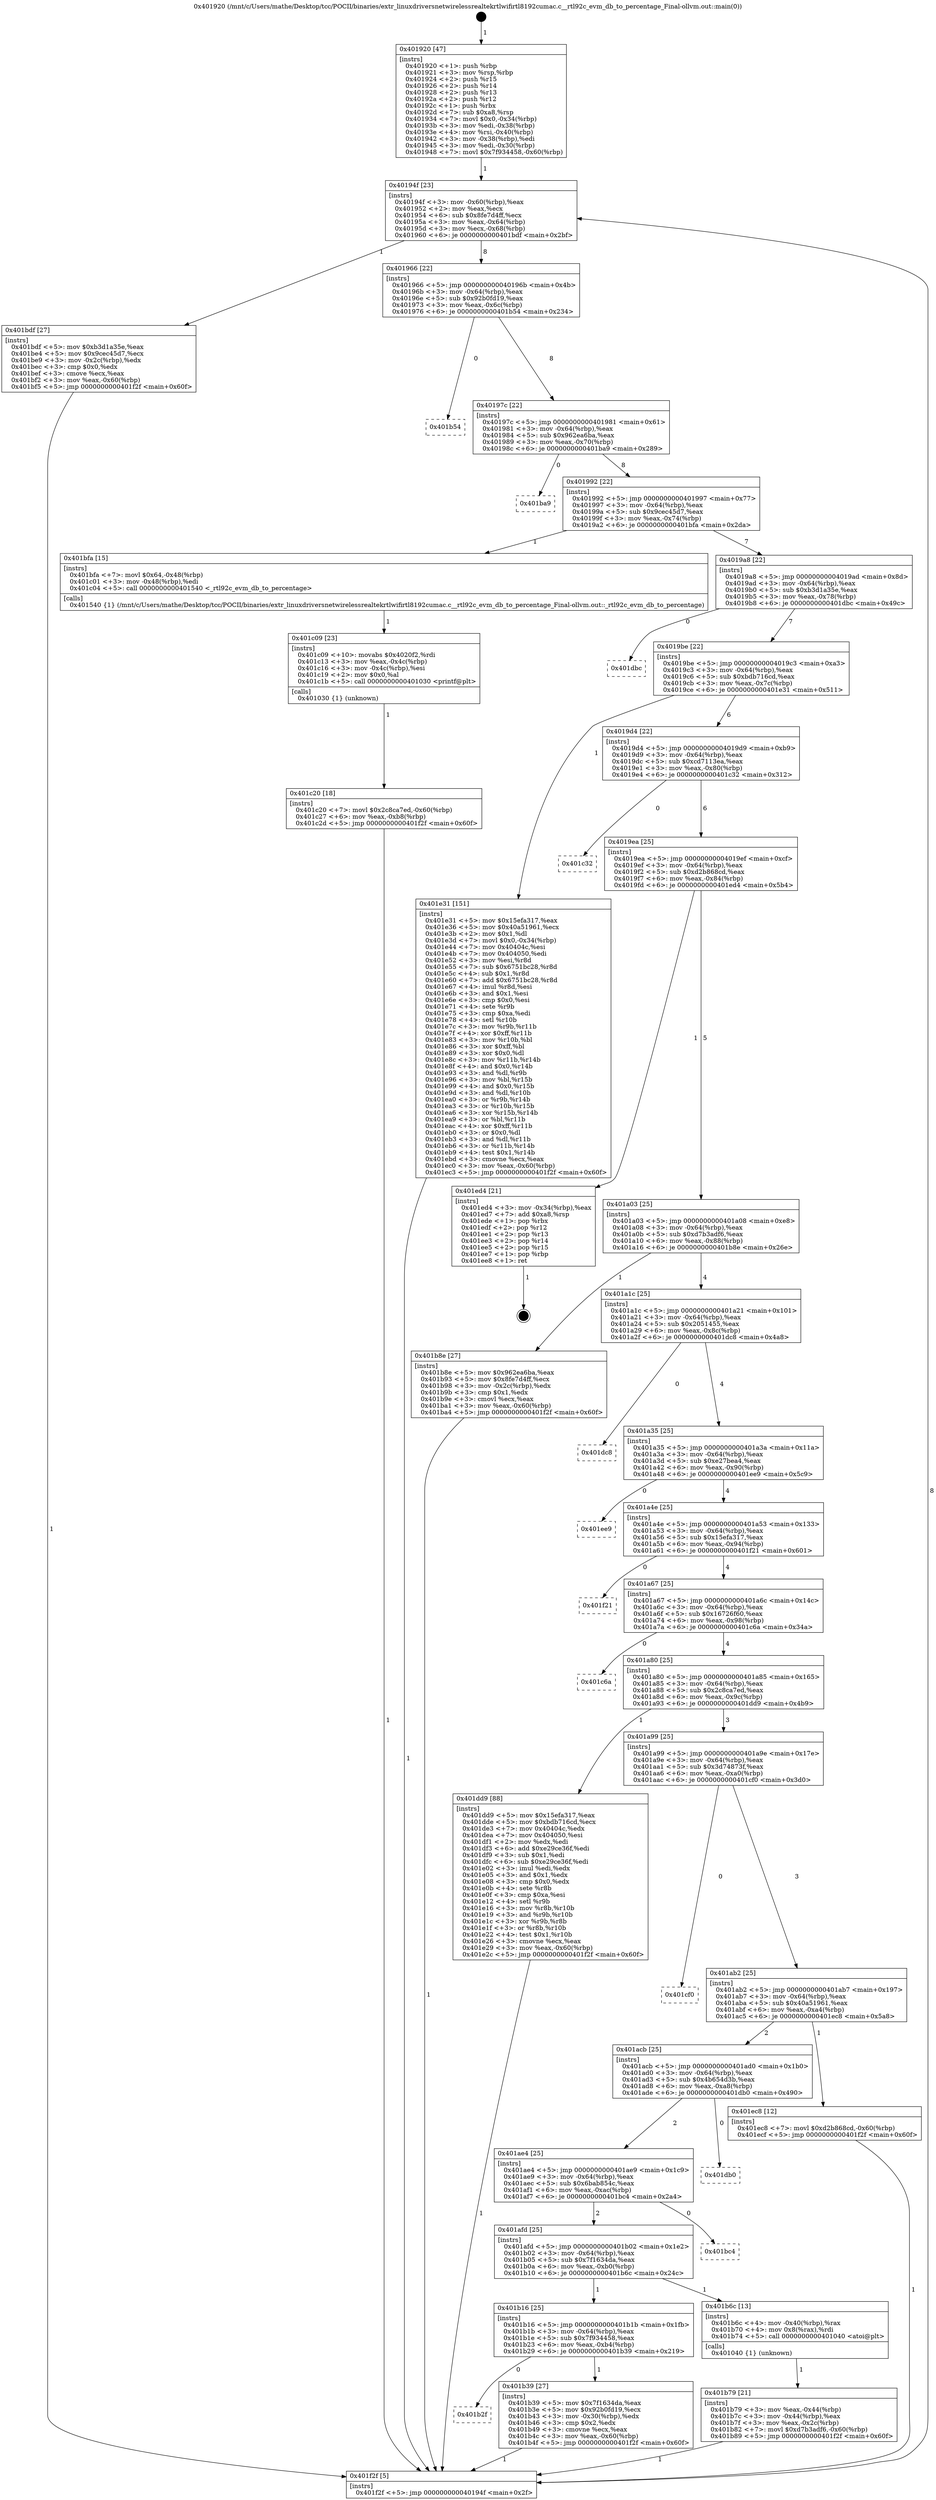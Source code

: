 digraph "0x401920" {
  label = "0x401920 (/mnt/c/Users/mathe/Desktop/tcc/POCII/binaries/extr_linuxdriversnetwirelessrealtekrtlwifirtl8192cumac.c__rtl92c_evm_db_to_percentage_Final-ollvm.out::main(0))"
  labelloc = "t"
  node[shape=record]

  Entry [label="",width=0.3,height=0.3,shape=circle,fillcolor=black,style=filled]
  "0x40194f" [label="{
     0x40194f [23]\l
     | [instrs]\l
     &nbsp;&nbsp;0x40194f \<+3\>: mov -0x60(%rbp),%eax\l
     &nbsp;&nbsp;0x401952 \<+2\>: mov %eax,%ecx\l
     &nbsp;&nbsp;0x401954 \<+6\>: sub $0x8fe7d4ff,%ecx\l
     &nbsp;&nbsp;0x40195a \<+3\>: mov %eax,-0x64(%rbp)\l
     &nbsp;&nbsp;0x40195d \<+3\>: mov %ecx,-0x68(%rbp)\l
     &nbsp;&nbsp;0x401960 \<+6\>: je 0000000000401bdf \<main+0x2bf\>\l
  }"]
  "0x401bdf" [label="{
     0x401bdf [27]\l
     | [instrs]\l
     &nbsp;&nbsp;0x401bdf \<+5\>: mov $0xb3d1a35e,%eax\l
     &nbsp;&nbsp;0x401be4 \<+5\>: mov $0x9cec45d7,%ecx\l
     &nbsp;&nbsp;0x401be9 \<+3\>: mov -0x2c(%rbp),%edx\l
     &nbsp;&nbsp;0x401bec \<+3\>: cmp $0x0,%edx\l
     &nbsp;&nbsp;0x401bef \<+3\>: cmove %ecx,%eax\l
     &nbsp;&nbsp;0x401bf2 \<+3\>: mov %eax,-0x60(%rbp)\l
     &nbsp;&nbsp;0x401bf5 \<+5\>: jmp 0000000000401f2f \<main+0x60f\>\l
  }"]
  "0x401966" [label="{
     0x401966 [22]\l
     | [instrs]\l
     &nbsp;&nbsp;0x401966 \<+5\>: jmp 000000000040196b \<main+0x4b\>\l
     &nbsp;&nbsp;0x40196b \<+3\>: mov -0x64(%rbp),%eax\l
     &nbsp;&nbsp;0x40196e \<+5\>: sub $0x92b0fd19,%eax\l
     &nbsp;&nbsp;0x401973 \<+3\>: mov %eax,-0x6c(%rbp)\l
     &nbsp;&nbsp;0x401976 \<+6\>: je 0000000000401b54 \<main+0x234\>\l
  }"]
  Exit [label="",width=0.3,height=0.3,shape=circle,fillcolor=black,style=filled,peripheries=2]
  "0x401b54" [label="{
     0x401b54\l
  }", style=dashed]
  "0x40197c" [label="{
     0x40197c [22]\l
     | [instrs]\l
     &nbsp;&nbsp;0x40197c \<+5\>: jmp 0000000000401981 \<main+0x61\>\l
     &nbsp;&nbsp;0x401981 \<+3\>: mov -0x64(%rbp),%eax\l
     &nbsp;&nbsp;0x401984 \<+5\>: sub $0x962ea6ba,%eax\l
     &nbsp;&nbsp;0x401989 \<+3\>: mov %eax,-0x70(%rbp)\l
     &nbsp;&nbsp;0x40198c \<+6\>: je 0000000000401ba9 \<main+0x289\>\l
  }"]
  "0x401c20" [label="{
     0x401c20 [18]\l
     | [instrs]\l
     &nbsp;&nbsp;0x401c20 \<+7\>: movl $0x2c8ca7ed,-0x60(%rbp)\l
     &nbsp;&nbsp;0x401c27 \<+6\>: mov %eax,-0xb8(%rbp)\l
     &nbsp;&nbsp;0x401c2d \<+5\>: jmp 0000000000401f2f \<main+0x60f\>\l
  }"]
  "0x401ba9" [label="{
     0x401ba9\l
  }", style=dashed]
  "0x401992" [label="{
     0x401992 [22]\l
     | [instrs]\l
     &nbsp;&nbsp;0x401992 \<+5\>: jmp 0000000000401997 \<main+0x77\>\l
     &nbsp;&nbsp;0x401997 \<+3\>: mov -0x64(%rbp),%eax\l
     &nbsp;&nbsp;0x40199a \<+5\>: sub $0x9cec45d7,%eax\l
     &nbsp;&nbsp;0x40199f \<+3\>: mov %eax,-0x74(%rbp)\l
     &nbsp;&nbsp;0x4019a2 \<+6\>: je 0000000000401bfa \<main+0x2da\>\l
  }"]
  "0x401c09" [label="{
     0x401c09 [23]\l
     | [instrs]\l
     &nbsp;&nbsp;0x401c09 \<+10\>: movabs $0x4020f2,%rdi\l
     &nbsp;&nbsp;0x401c13 \<+3\>: mov %eax,-0x4c(%rbp)\l
     &nbsp;&nbsp;0x401c16 \<+3\>: mov -0x4c(%rbp),%esi\l
     &nbsp;&nbsp;0x401c19 \<+2\>: mov $0x0,%al\l
     &nbsp;&nbsp;0x401c1b \<+5\>: call 0000000000401030 \<printf@plt\>\l
     | [calls]\l
     &nbsp;&nbsp;0x401030 \{1\} (unknown)\l
  }"]
  "0x401bfa" [label="{
     0x401bfa [15]\l
     | [instrs]\l
     &nbsp;&nbsp;0x401bfa \<+7\>: movl $0x64,-0x48(%rbp)\l
     &nbsp;&nbsp;0x401c01 \<+3\>: mov -0x48(%rbp),%edi\l
     &nbsp;&nbsp;0x401c04 \<+5\>: call 0000000000401540 \<_rtl92c_evm_db_to_percentage\>\l
     | [calls]\l
     &nbsp;&nbsp;0x401540 \{1\} (/mnt/c/Users/mathe/Desktop/tcc/POCII/binaries/extr_linuxdriversnetwirelessrealtekrtlwifirtl8192cumac.c__rtl92c_evm_db_to_percentage_Final-ollvm.out::_rtl92c_evm_db_to_percentage)\l
  }"]
  "0x4019a8" [label="{
     0x4019a8 [22]\l
     | [instrs]\l
     &nbsp;&nbsp;0x4019a8 \<+5\>: jmp 00000000004019ad \<main+0x8d\>\l
     &nbsp;&nbsp;0x4019ad \<+3\>: mov -0x64(%rbp),%eax\l
     &nbsp;&nbsp;0x4019b0 \<+5\>: sub $0xb3d1a35e,%eax\l
     &nbsp;&nbsp;0x4019b5 \<+3\>: mov %eax,-0x78(%rbp)\l
     &nbsp;&nbsp;0x4019b8 \<+6\>: je 0000000000401dbc \<main+0x49c\>\l
  }"]
  "0x401b79" [label="{
     0x401b79 [21]\l
     | [instrs]\l
     &nbsp;&nbsp;0x401b79 \<+3\>: mov %eax,-0x44(%rbp)\l
     &nbsp;&nbsp;0x401b7c \<+3\>: mov -0x44(%rbp),%eax\l
     &nbsp;&nbsp;0x401b7f \<+3\>: mov %eax,-0x2c(%rbp)\l
     &nbsp;&nbsp;0x401b82 \<+7\>: movl $0xd7b3adf6,-0x60(%rbp)\l
     &nbsp;&nbsp;0x401b89 \<+5\>: jmp 0000000000401f2f \<main+0x60f\>\l
  }"]
  "0x401dbc" [label="{
     0x401dbc\l
  }", style=dashed]
  "0x4019be" [label="{
     0x4019be [22]\l
     | [instrs]\l
     &nbsp;&nbsp;0x4019be \<+5\>: jmp 00000000004019c3 \<main+0xa3\>\l
     &nbsp;&nbsp;0x4019c3 \<+3\>: mov -0x64(%rbp),%eax\l
     &nbsp;&nbsp;0x4019c6 \<+5\>: sub $0xbdb716cd,%eax\l
     &nbsp;&nbsp;0x4019cb \<+3\>: mov %eax,-0x7c(%rbp)\l
     &nbsp;&nbsp;0x4019ce \<+6\>: je 0000000000401e31 \<main+0x511\>\l
  }"]
  "0x401920" [label="{
     0x401920 [47]\l
     | [instrs]\l
     &nbsp;&nbsp;0x401920 \<+1\>: push %rbp\l
     &nbsp;&nbsp;0x401921 \<+3\>: mov %rsp,%rbp\l
     &nbsp;&nbsp;0x401924 \<+2\>: push %r15\l
     &nbsp;&nbsp;0x401926 \<+2\>: push %r14\l
     &nbsp;&nbsp;0x401928 \<+2\>: push %r13\l
     &nbsp;&nbsp;0x40192a \<+2\>: push %r12\l
     &nbsp;&nbsp;0x40192c \<+1\>: push %rbx\l
     &nbsp;&nbsp;0x40192d \<+7\>: sub $0xa8,%rsp\l
     &nbsp;&nbsp;0x401934 \<+7\>: movl $0x0,-0x34(%rbp)\l
     &nbsp;&nbsp;0x40193b \<+3\>: mov %edi,-0x38(%rbp)\l
     &nbsp;&nbsp;0x40193e \<+4\>: mov %rsi,-0x40(%rbp)\l
     &nbsp;&nbsp;0x401942 \<+3\>: mov -0x38(%rbp),%edi\l
     &nbsp;&nbsp;0x401945 \<+3\>: mov %edi,-0x30(%rbp)\l
     &nbsp;&nbsp;0x401948 \<+7\>: movl $0x7f934458,-0x60(%rbp)\l
  }"]
  "0x401e31" [label="{
     0x401e31 [151]\l
     | [instrs]\l
     &nbsp;&nbsp;0x401e31 \<+5\>: mov $0x15efa317,%eax\l
     &nbsp;&nbsp;0x401e36 \<+5\>: mov $0x40a51961,%ecx\l
     &nbsp;&nbsp;0x401e3b \<+2\>: mov $0x1,%dl\l
     &nbsp;&nbsp;0x401e3d \<+7\>: movl $0x0,-0x34(%rbp)\l
     &nbsp;&nbsp;0x401e44 \<+7\>: mov 0x40404c,%esi\l
     &nbsp;&nbsp;0x401e4b \<+7\>: mov 0x404050,%edi\l
     &nbsp;&nbsp;0x401e52 \<+3\>: mov %esi,%r8d\l
     &nbsp;&nbsp;0x401e55 \<+7\>: sub $0x6751bc28,%r8d\l
     &nbsp;&nbsp;0x401e5c \<+4\>: sub $0x1,%r8d\l
     &nbsp;&nbsp;0x401e60 \<+7\>: add $0x6751bc28,%r8d\l
     &nbsp;&nbsp;0x401e67 \<+4\>: imul %r8d,%esi\l
     &nbsp;&nbsp;0x401e6b \<+3\>: and $0x1,%esi\l
     &nbsp;&nbsp;0x401e6e \<+3\>: cmp $0x0,%esi\l
     &nbsp;&nbsp;0x401e71 \<+4\>: sete %r9b\l
     &nbsp;&nbsp;0x401e75 \<+3\>: cmp $0xa,%edi\l
     &nbsp;&nbsp;0x401e78 \<+4\>: setl %r10b\l
     &nbsp;&nbsp;0x401e7c \<+3\>: mov %r9b,%r11b\l
     &nbsp;&nbsp;0x401e7f \<+4\>: xor $0xff,%r11b\l
     &nbsp;&nbsp;0x401e83 \<+3\>: mov %r10b,%bl\l
     &nbsp;&nbsp;0x401e86 \<+3\>: xor $0xff,%bl\l
     &nbsp;&nbsp;0x401e89 \<+3\>: xor $0x0,%dl\l
     &nbsp;&nbsp;0x401e8c \<+3\>: mov %r11b,%r14b\l
     &nbsp;&nbsp;0x401e8f \<+4\>: and $0x0,%r14b\l
     &nbsp;&nbsp;0x401e93 \<+3\>: and %dl,%r9b\l
     &nbsp;&nbsp;0x401e96 \<+3\>: mov %bl,%r15b\l
     &nbsp;&nbsp;0x401e99 \<+4\>: and $0x0,%r15b\l
     &nbsp;&nbsp;0x401e9d \<+3\>: and %dl,%r10b\l
     &nbsp;&nbsp;0x401ea0 \<+3\>: or %r9b,%r14b\l
     &nbsp;&nbsp;0x401ea3 \<+3\>: or %r10b,%r15b\l
     &nbsp;&nbsp;0x401ea6 \<+3\>: xor %r15b,%r14b\l
     &nbsp;&nbsp;0x401ea9 \<+3\>: or %bl,%r11b\l
     &nbsp;&nbsp;0x401eac \<+4\>: xor $0xff,%r11b\l
     &nbsp;&nbsp;0x401eb0 \<+3\>: or $0x0,%dl\l
     &nbsp;&nbsp;0x401eb3 \<+3\>: and %dl,%r11b\l
     &nbsp;&nbsp;0x401eb6 \<+3\>: or %r11b,%r14b\l
     &nbsp;&nbsp;0x401eb9 \<+4\>: test $0x1,%r14b\l
     &nbsp;&nbsp;0x401ebd \<+3\>: cmovne %ecx,%eax\l
     &nbsp;&nbsp;0x401ec0 \<+3\>: mov %eax,-0x60(%rbp)\l
     &nbsp;&nbsp;0x401ec3 \<+5\>: jmp 0000000000401f2f \<main+0x60f\>\l
  }"]
  "0x4019d4" [label="{
     0x4019d4 [22]\l
     | [instrs]\l
     &nbsp;&nbsp;0x4019d4 \<+5\>: jmp 00000000004019d9 \<main+0xb9\>\l
     &nbsp;&nbsp;0x4019d9 \<+3\>: mov -0x64(%rbp),%eax\l
     &nbsp;&nbsp;0x4019dc \<+5\>: sub $0xcd7113ea,%eax\l
     &nbsp;&nbsp;0x4019e1 \<+3\>: mov %eax,-0x80(%rbp)\l
     &nbsp;&nbsp;0x4019e4 \<+6\>: je 0000000000401c32 \<main+0x312\>\l
  }"]
  "0x401f2f" [label="{
     0x401f2f [5]\l
     | [instrs]\l
     &nbsp;&nbsp;0x401f2f \<+5\>: jmp 000000000040194f \<main+0x2f\>\l
  }"]
  "0x401c32" [label="{
     0x401c32\l
  }", style=dashed]
  "0x4019ea" [label="{
     0x4019ea [25]\l
     | [instrs]\l
     &nbsp;&nbsp;0x4019ea \<+5\>: jmp 00000000004019ef \<main+0xcf\>\l
     &nbsp;&nbsp;0x4019ef \<+3\>: mov -0x64(%rbp),%eax\l
     &nbsp;&nbsp;0x4019f2 \<+5\>: sub $0xd2b868cd,%eax\l
     &nbsp;&nbsp;0x4019f7 \<+6\>: mov %eax,-0x84(%rbp)\l
     &nbsp;&nbsp;0x4019fd \<+6\>: je 0000000000401ed4 \<main+0x5b4\>\l
  }"]
  "0x401b2f" [label="{
     0x401b2f\l
  }", style=dashed]
  "0x401ed4" [label="{
     0x401ed4 [21]\l
     | [instrs]\l
     &nbsp;&nbsp;0x401ed4 \<+3\>: mov -0x34(%rbp),%eax\l
     &nbsp;&nbsp;0x401ed7 \<+7\>: add $0xa8,%rsp\l
     &nbsp;&nbsp;0x401ede \<+1\>: pop %rbx\l
     &nbsp;&nbsp;0x401edf \<+2\>: pop %r12\l
     &nbsp;&nbsp;0x401ee1 \<+2\>: pop %r13\l
     &nbsp;&nbsp;0x401ee3 \<+2\>: pop %r14\l
     &nbsp;&nbsp;0x401ee5 \<+2\>: pop %r15\l
     &nbsp;&nbsp;0x401ee7 \<+1\>: pop %rbp\l
     &nbsp;&nbsp;0x401ee8 \<+1\>: ret\l
  }"]
  "0x401a03" [label="{
     0x401a03 [25]\l
     | [instrs]\l
     &nbsp;&nbsp;0x401a03 \<+5\>: jmp 0000000000401a08 \<main+0xe8\>\l
     &nbsp;&nbsp;0x401a08 \<+3\>: mov -0x64(%rbp),%eax\l
     &nbsp;&nbsp;0x401a0b \<+5\>: sub $0xd7b3adf6,%eax\l
     &nbsp;&nbsp;0x401a10 \<+6\>: mov %eax,-0x88(%rbp)\l
     &nbsp;&nbsp;0x401a16 \<+6\>: je 0000000000401b8e \<main+0x26e\>\l
  }"]
  "0x401b39" [label="{
     0x401b39 [27]\l
     | [instrs]\l
     &nbsp;&nbsp;0x401b39 \<+5\>: mov $0x7f1634da,%eax\l
     &nbsp;&nbsp;0x401b3e \<+5\>: mov $0x92b0fd19,%ecx\l
     &nbsp;&nbsp;0x401b43 \<+3\>: mov -0x30(%rbp),%edx\l
     &nbsp;&nbsp;0x401b46 \<+3\>: cmp $0x2,%edx\l
     &nbsp;&nbsp;0x401b49 \<+3\>: cmovne %ecx,%eax\l
     &nbsp;&nbsp;0x401b4c \<+3\>: mov %eax,-0x60(%rbp)\l
     &nbsp;&nbsp;0x401b4f \<+5\>: jmp 0000000000401f2f \<main+0x60f\>\l
  }"]
  "0x401b8e" [label="{
     0x401b8e [27]\l
     | [instrs]\l
     &nbsp;&nbsp;0x401b8e \<+5\>: mov $0x962ea6ba,%eax\l
     &nbsp;&nbsp;0x401b93 \<+5\>: mov $0x8fe7d4ff,%ecx\l
     &nbsp;&nbsp;0x401b98 \<+3\>: mov -0x2c(%rbp),%edx\l
     &nbsp;&nbsp;0x401b9b \<+3\>: cmp $0x1,%edx\l
     &nbsp;&nbsp;0x401b9e \<+3\>: cmovl %ecx,%eax\l
     &nbsp;&nbsp;0x401ba1 \<+3\>: mov %eax,-0x60(%rbp)\l
     &nbsp;&nbsp;0x401ba4 \<+5\>: jmp 0000000000401f2f \<main+0x60f\>\l
  }"]
  "0x401a1c" [label="{
     0x401a1c [25]\l
     | [instrs]\l
     &nbsp;&nbsp;0x401a1c \<+5\>: jmp 0000000000401a21 \<main+0x101\>\l
     &nbsp;&nbsp;0x401a21 \<+3\>: mov -0x64(%rbp),%eax\l
     &nbsp;&nbsp;0x401a24 \<+5\>: sub $0x2051455,%eax\l
     &nbsp;&nbsp;0x401a29 \<+6\>: mov %eax,-0x8c(%rbp)\l
     &nbsp;&nbsp;0x401a2f \<+6\>: je 0000000000401dc8 \<main+0x4a8\>\l
  }"]
  "0x401b16" [label="{
     0x401b16 [25]\l
     | [instrs]\l
     &nbsp;&nbsp;0x401b16 \<+5\>: jmp 0000000000401b1b \<main+0x1fb\>\l
     &nbsp;&nbsp;0x401b1b \<+3\>: mov -0x64(%rbp),%eax\l
     &nbsp;&nbsp;0x401b1e \<+5\>: sub $0x7f934458,%eax\l
     &nbsp;&nbsp;0x401b23 \<+6\>: mov %eax,-0xb4(%rbp)\l
     &nbsp;&nbsp;0x401b29 \<+6\>: je 0000000000401b39 \<main+0x219\>\l
  }"]
  "0x401dc8" [label="{
     0x401dc8\l
  }", style=dashed]
  "0x401a35" [label="{
     0x401a35 [25]\l
     | [instrs]\l
     &nbsp;&nbsp;0x401a35 \<+5\>: jmp 0000000000401a3a \<main+0x11a\>\l
     &nbsp;&nbsp;0x401a3a \<+3\>: mov -0x64(%rbp),%eax\l
     &nbsp;&nbsp;0x401a3d \<+5\>: sub $0xe27bea4,%eax\l
     &nbsp;&nbsp;0x401a42 \<+6\>: mov %eax,-0x90(%rbp)\l
     &nbsp;&nbsp;0x401a48 \<+6\>: je 0000000000401ee9 \<main+0x5c9\>\l
  }"]
  "0x401b6c" [label="{
     0x401b6c [13]\l
     | [instrs]\l
     &nbsp;&nbsp;0x401b6c \<+4\>: mov -0x40(%rbp),%rax\l
     &nbsp;&nbsp;0x401b70 \<+4\>: mov 0x8(%rax),%rdi\l
     &nbsp;&nbsp;0x401b74 \<+5\>: call 0000000000401040 \<atoi@plt\>\l
     | [calls]\l
     &nbsp;&nbsp;0x401040 \{1\} (unknown)\l
  }"]
  "0x401ee9" [label="{
     0x401ee9\l
  }", style=dashed]
  "0x401a4e" [label="{
     0x401a4e [25]\l
     | [instrs]\l
     &nbsp;&nbsp;0x401a4e \<+5\>: jmp 0000000000401a53 \<main+0x133\>\l
     &nbsp;&nbsp;0x401a53 \<+3\>: mov -0x64(%rbp),%eax\l
     &nbsp;&nbsp;0x401a56 \<+5\>: sub $0x15efa317,%eax\l
     &nbsp;&nbsp;0x401a5b \<+6\>: mov %eax,-0x94(%rbp)\l
     &nbsp;&nbsp;0x401a61 \<+6\>: je 0000000000401f21 \<main+0x601\>\l
  }"]
  "0x401afd" [label="{
     0x401afd [25]\l
     | [instrs]\l
     &nbsp;&nbsp;0x401afd \<+5\>: jmp 0000000000401b02 \<main+0x1e2\>\l
     &nbsp;&nbsp;0x401b02 \<+3\>: mov -0x64(%rbp),%eax\l
     &nbsp;&nbsp;0x401b05 \<+5\>: sub $0x7f1634da,%eax\l
     &nbsp;&nbsp;0x401b0a \<+6\>: mov %eax,-0xb0(%rbp)\l
     &nbsp;&nbsp;0x401b10 \<+6\>: je 0000000000401b6c \<main+0x24c\>\l
  }"]
  "0x401f21" [label="{
     0x401f21\l
  }", style=dashed]
  "0x401a67" [label="{
     0x401a67 [25]\l
     | [instrs]\l
     &nbsp;&nbsp;0x401a67 \<+5\>: jmp 0000000000401a6c \<main+0x14c\>\l
     &nbsp;&nbsp;0x401a6c \<+3\>: mov -0x64(%rbp),%eax\l
     &nbsp;&nbsp;0x401a6f \<+5\>: sub $0x16726f60,%eax\l
     &nbsp;&nbsp;0x401a74 \<+6\>: mov %eax,-0x98(%rbp)\l
     &nbsp;&nbsp;0x401a7a \<+6\>: je 0000000000401c6a \<main+0x34a\>\l
  }"]
  "0x401bc4" [label="{
     0x401bc4\l
  }", style=dashed]
  "0x401c6a" [label="{
     0x401c6a\l
  }", style=dashed]
  "0x401a80" [label="{
     0x401a80 [25]\l
     | [instrs]\l
     &nbsp;&nbsp;0x401a80 \<+5\>: jmp 0000000000401a85 \<main+0x165\>\l
     &nbsp;&nbsp;0x401a85 \<+3\>: mov -0x64(%rbp),%eax\l
     &nbsp;&nbsp;0x401a88 \<+5\>: sub $0x2c8ca7ed,%eax\l
     &nbsp;&nbsp;0x401a8d \<+6\>: mov %eax,-0x9c(%rbp)\l
     &nbsp;&nbsp;0x401a93 \<+6\>: je 0000000000401dd9 \<main+0x4b9\>\l
  }"]
  "0x401ae4" [label="{
     0x401ae4 [25]\l
     | [instrs]\l
     &nbsp;&nbsp;0x401ae4 \<+5\>: jmp 0000000000401ae9 \<main+0x1c9\>\l
     &nbsp;&nbsp;0x401ae9 \<+3\>: mov -0x64(%rbp),%eax\l
     &nbsp;&nbsp;0x401aec \<+5\>: sub $0x6bab854c,%eax\l
     &nbsp;&nbsp;0x401af1 \<+6\>: mov %eax,-0xac(%rbp)\l
     &nbsp;&nbsp;0x401af7 \<+6\>: je 0000000000401bc4 \<main+0x2a4\>\l
  }"]
  "0x401dd9" [label="{
     0x401dd9 [88]\l
     | [instrs]\l
     &nbsp;&nbsp;0x401dd9 \<+5\>: mov $0x15efa317,%eax\l
     &nbsp;&nbsp;0x401dde \<+5\>: mov $0xbdb716cd,%ecx\l
     &nbsp;&nbsp;0x401de3 \<+7\>: mov 0x40404c,%edx\l
     &nbsp;&nbsp;0x401dea \<+7\>: mov 0x404050,%esi\l
     &nbsp;&nbsp;0x401df1 \<+2\>: mov %edx,%edi\l
     &nbsp;&nbsp;0x401df3 \<+6\>: add $0xe29ce36f,%edi\l
     &nbsp;&nbsp;0x401df9 \<+3\>: sub $0x1,%edi\l
     &nbsp;&nbsp;0x401dfc \<+6\>: sub $0xe29ce36f,%edi\l
     &nbsp;&nbsp;0x401e02 \<+3\>: imul %edi,%edx\l
     &nbsp;&nbsp;0x401e05 \<+3\>: and $0x1,%edx\l
     &nbsp;&nbsp;0x401e08 \<+3\>: cmp $0x0,%edx\l
     &nbsp;&nbsp;0x401e0b \<+4\>: sete %r8b\l
     &nbsp;&nbsp;0x401e0f \<+3\>: cmp $0xa,%esi\l
     &nbsp;&nbsp;0x401e12 \<+4\>: setl %r9b\l
     &nbsp;&nbsp;0x401e16 \<+3\>: mov %r8b,%r10b\l
     &nbsp;&nbsp;0x401e19 \<+3\>: and %r9b,%r10b\l
     &nbsp;&nbsp;0x401e1c \<+3\>: xor %r9b,%r8b\l
     &nbsp;&nbsp;0x401e1f \<+3\>: or %r8b,%r10b\l
     &nbsp;&nbsp;0x401e22 \<+4\>: test $0x1,%r10b\l
     &nbsp;&nbsp;0x401e26 \<+3\>: cmovne %ecx,%eax\l
     &nbsp;&nbsp;0x401e29 \<+3\>: mov %eax,-0x60(%rbp)\l
     &nbsp;&nbsp;0x401e2c \<+5\>: jmp 0000000000401f2f \<main+0x60f\>\l
  }"]
  "0x401a99" [label="{
     0x401a99 [25]\l
     | [instrs]\l
     &nbsp;&nbsp;0x401a99 \<+5\>: jmp 0000000000401a9e \<main+0x17e\>\l
     &nbsp;&nbsp;0x401a9e \<+3\>: mov -0x64(%rbp),%eax\l
     &nbsp;&nbsp;0x401aa1 \<+5\>: sub $0x3d74873f,%eax\l
     &nbsp;&nbsp;0x401aa6 \<+6\>: mov %eax,-0xa0(%rbp)\l
     &nbsp;&nbsp;0x401aac \<+6\>: je 0000000000401cf0 \<main+0x3d0\>\l
  }"]
  "0x401db0" [label="{
     0x401db0\l
  }", style=dashed]
  "0x401cf0" [label="{
     0x401cf0\l
  }", style=dashed]
  "0x401ab2" [label="{
     0x401ab2 [25]\l
     | [instrs]\l
     &nbsp;&nbsp;0x401ab2 \<+5\>: jmp 0000000000401ab7 \<main+0x197\>\l
     &nbsp;&nbsp;0x401ab7 \<+3\>: mov -0x64(%rbp),%eax\l
     &nbsp;&nbsp;0x401aba \<+5\>: sub $0x40a51961,%eax\l
     &nbsp;&nbsp;0x401abf \<+6\>: mov %eax,-0xa4(%rbp)\l
     &nbsp;&nbsp;0x401ac5 \<+6\>: je 0000000000401ec8 \<main+0x5a8\>\l
  }"]
  "0x401acb" [label="{
     0x401acb [25]\l
     | [instrs]\l
     &nbsp;&nbsp;0x401acb \<+5\>: jmp 0000000000401ad0 \<main+0x1b0\>\l
     &nbsp;&nbsp;0x401ad0 \<+3\>: mov -0x64(%rbp),%eax\l
     &nbsp;&nbsp;0x401ad3 \<+5\>: sub $0x4b654d3b,%eax\l
     &nbsp;&nbsp;0x401ad8 \<+6\>: mov %eax,-0xa8(%rbp)\l
     &nbsp;&nbsp;0x401ade \<+6\>: je 0000000000401db0 \<main+0x490\>\l
  }"]
  "0x401ec8" [label="{
     0x401ec8 [12]\l
     | [instrs]\l
     &nbsp;&nbsp;0x401ec8 \<+7\>: movl $0xd2b868cd,-0x60(%rbp)\l
     &nbsp;&nbsp;0x401ecf \<+5\>: jmp 0000000000401f2f \<main+0x60f\>\l
  }"]
  Entry -> "0x401920" [label=" 1"]
  "0x40194f" -> "0x401bdf" [label=" 1"]
  "0x40194f" -> "0x401966" [label=" 8"]
  "0x401ed4" -> Exit [label=" 1"]
  "0x401966" -> "0x401b54" [label=" 0"]
  "0x401966" -> "0x40197c" [label=" 8"]
  "0x401ec8" -> "0x401f2f" [label=" 1"]
  "0x40197c" -> "0x401ba9" [label=" 0"]
  "0x40197c" -> "0x401992" [label=" 8"]
  "0x401e31" -> "0x401f2f" [label=" 1"]
  "0x401992" -> "0x401bfa" [label=" 1"]
  "0x401992" -> "0x4019a8" [label=" 7"]
  "0x401dd9" -> "0x401f2f" [label=" 1"]
  "0x4019a8" -> "0x401dbc" [label=" 0"]
  "0x4019a8" -> "0x4019be" [label=" 7"]
  "0x401c20" -> "0x401f2f" [label=" 1"]
  "0x4019be" -> "0x401e31" [label=" 1"]
  "0x4019be" -> "0x4019d4" [label=" 6"]
  "0x401c09" -> "0x401c20" [label=" 1"]
  "0x4019d4" -> "0x401c32" [label=" 0"]
  "0x4019d4" -> "0x4019ea" [label=" 6"]
  "0x401bfa" -> "0x401c09" [label=" 1"]
  "0x4019ea" -> "0x401ed4" [label=" 1"]
  "0x4019ea" -> "0x401a03" [label=" 5"]
  "0x401bdf" -> "0x401f2f" [label=" 1"]
  "0x401a03" -> "0x401b8e" [label=" 1"]
  "0x401a03" -> "0x401a1c" [label=" 4"]
  "0x401b8e" -> "0x401f2f" [label=" 1"]
  "0x401a1c" -> "0x401dc8" [label=" 0"]
  "0x401a1c" -> "0x401a35" [label=" 4"]
  "0x401b6c" -> "0x401b79" [label=" 1"]
  "0x401a35" -> "0x401ee9" [label=" 0"]
  "0x401a35" -> "0x401a4e" [label=" 4"]
  "0x401f2f" -> "0x40194f" [label=" 8"]
  "0x401a4e" -> "0x401f21" [label=" 0"]
  "0x401a4e" -> "0x401a67" [label=" 4"]
  "0x401b39" -> "0x401f2f" [label=" 1"]
  "0x401a67" -> "0x401c6a" [label=" 0"]
  "0x401a67" -> "0x401a80" [label=" 4"]
  "0x401b16" -> "0x401b2f" [label=" 0"]
  "0x401a80" -> "0x401dd9" [label=" 1"]
  "0x401a80" -> "0x401a99" [label=" 3"]
  "0x401b79" -> "0x401f2f" [label=" 1"]
  "0x401a99" -> "0x401cf0" [label=" 0"]
  "0x401a99" -> "0x401ab2" [label=" 3"]
  "0x401afd" -> "0x401b16" [label=" 1"]
  "0x401ab2" -> "0x401ec8" [label=" 1"]
  "0x401ab2" -> "0x401acb" [label=" 2"]
  "0x401afd" -> "0x401b6c" [label=" 1"]
  "0x401acb" -> "0x401db0" [label=" 0"]
  "0x401acb" -> "0x401ae4" [label=" 2"]
  "0x401b16" -> "0x401b39" [label=" 1"]
  "0x401ae4" -> "0x401bc4" [label=" 0"]
  "0x401ae4" -> "0x401afd" [label=" 2"]
  "0x401920" -> "0x40194f" [label=" 1"]
}
